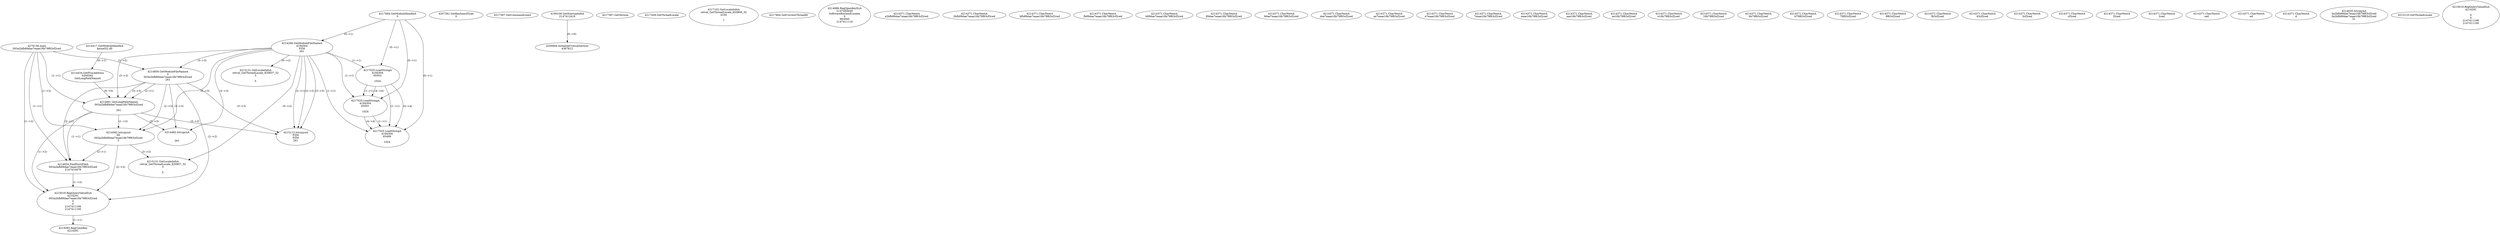 // Global SCDG with merge call
digraph {
	0 [label="4270136.main
003a2bfb89dae7eaae16b79f63cf2ced"]
	1 [label="4217684.GetModuleHandleA
0"]
	2 [label="4207361.GetKeyboardType
0"]
	3 [label="4217367.GetCommandLineA
"]
	4 [label="4199106.GetStartupInfoA
2147412416"]
	5 [label="4217387.GetVersion
"]
	6 [label="4217449.GetThreadLocale
"]
	7 [label="4217102.GetLocaleInfoA
retval_GetThreadLocale_820806_32
4100

7"]
	8 [label="4217464.GetCurrentThreadId
"]
	9 [label="4214286.GetModuleFileNameA
4194304
PZM
261"]
	1 -> 9 [label="(0-->1)"]
	10 [label="4214856.GetModuleFileNameA
0
003a2bfb89dae7eaae16b79f63cf2ced
261"]
	0 -> 10 [label="(1-->2)"]
	9 -> 10 [label="(3-->3)"]
	11 [label="4214886.RegOpenKeyExA
2147483649
Software\Borland\Locales
0
983065
2147411116"]
	12 [label="4214417.GetModuleHandleA
kernel32.dll"]
	13 [label="4214434.GetProcAddress
6295592
GetLongPathNameA"]
	12 -> 13 [label="(0-->1)"]
	14 [label="4214461.GetLongPathNameA
003a2bfb89dae7eaae16b79f63cf2ced

261"]
	0 -> 14 [label="(1-->1)"]
	10 -> 14 [label="(2-->1)"]
	9 -> 14 [label="(3-->3)"]
	10 -> 14 [label="(3-->3)"]
	13 -> 14 [label="(0-->0)"]
	15 [label="4214582.lstrcpynA
00
003a2bfb89dae7eaae16b79f63cf2ced
3"]
	0 -> 15 [label="(1-->2)"]
	10 -> 15 [label="(2-->2)"]
	14 -> 15 [label="(1-->2)"]
	9 -> 15 [label="(0-->3)"]
	16 [label="4214371.CharNextA
a2bfb89dae7eaae16b79f63cf2ced"]
	17 [label="4214371.CharNextA
2bfb89dae7eaae16b79f63cf2ced"]
	18 [label="4214371.CharNextA
bfb89dae7eaae16b79f63cf2ced"]
	19 [label="4214371.CharNextA
fb89dae7eaae16b79f63cf2ced"]
	20 [label="4214371.CharNextA
b89dae7eaae16b79f63cf2ced"]
	21 [label="4214371.CharNextA
89dae7eaae16b79f63cf2ced"]
	22 [label="4214371.CharNextA
9dae7eaae16b79f63cf2ced"]
	23 [label="4214371.CharNextA
dae7eaae16b79f63cf2ced"]
	24 [label="4214371.CharNextA
ae7eaae16b79f63cf2ced"]
	25 [label="4214371.CharNextA
e7eaae16b79f63cf2ced"]
	26 [label="4214371.CharNextA
7eaae16b79f63cf2ced"]
	27 [label="4214371.CharNextA
eaae16b79f63cf2ced"]
	28 [label="4214371.CharNextA
aae16b79f63cf2ced"]
	29 [label="4214371.CharNextA
ae16b79f63cf2ced"]
	30 [label="4214371.CharNextA
e16b79f63cf2ced"]
	31 [label="4214371.CharNextA
16b79f63cf2ced"]
	32 [label="4214371.CharNextA
6b79f63cf2ced"]
	33 [label="4214371.CharNextA
b79f63cf2ced"]
	34 [label="4214371.CharNextA
79f63cf2ced"]
	35 [label="4214371.CharNextA
9f63cf2ced"]
	36 [label="4214371.CharNextA
f63cf2ced"]
	37 [label="4214371.CharNextA
63cf2ced"]
	38 [label="4214371.CharNextA
3cf2ced"]
	39 [label="4214371.CharNextA
cf2ced"]
	40 [label="4214371.CharNextA
f2ced"]
	41 [label="4214371.CharNextA
2ced"]
	42 [label="4214371.CharNextA
ced"]
	43 [label="4214371.CharNextA
ed"]
	44 [label="4214371.CharNextA
d"]
	45 [label="4214635.lstrcpynA
3a2bfb89dae7eaae16b79f63cf2ced
3a2bfb89dae7eaae16b79f63cf2ced
31"]
	46 [label="4214654.FindFirstFileA
003a2bfb89dae7eaae16b79f63cf2ced
2147410478"]
	0 -> 46 [label="(1-->1)"]
	10 -> 46 [label="(2-->1)"]
	14 -> 46 [label="(1-->1)"]
	15 -> 46 [label="(2-->1)"]
	47 [label="4215019.RegQueryValueExA
4214291
003a2bfb89dae7eaae16b79f63cf2ced
0
0
2147411106
2147411100"]
	0 -> 47 [label="(1-->2)"]
	10 -> 47 [label="(2-->2)"]
	14 -> 47 [label="(1-->2)"]
	15 -> 47 [label="(2-->2)"]
	46 -> 47 [label="(1-->2)"]
	48 [label="4215083.RegCloseKey
4214291"]
	47 -> 48 [label="(1-->1)"]
	49 [label="4215112.lstrcpynA
PZM
PZM
261"]
	9 -> 49 [label="(2-->1)"]
	9 -> 49 [label="(2-->2)"]
	9 -> 49 [label="(3-->3)"]
	10 -> 49 [label="(3-->3)"]
	14 -> 49 [label="(3-->3)"]
	50 [label="4215125.GetThreadLocale
"]
	51 [label="4215131.GetLocaleInfoA
retval_GetThreadLocale_820857_32
3

5"]
	9 -> 51 [label="(0-->2)"]
	15 -> 51 [label="(3-->2)"]
	52 [label="4217025.LoadStringA
4194304
65502

1024"]
	1 -> 52 [label="(0-->1)"]
	9 -> 52 [label="(1-->1)"]
	53 [label="4217025.LoadStringA
4194304
65501

1024"]
	1 -> 53 [label="(0-->1)"]
	9 -> 53 [label="(1-->1)"]
	52 -> 53 [label="(1-->1)"]
	52 -> 53 [label="(4-->4)"]
	54 [label="4217025.LoadStringA
4194304
65499

1024"]
	1 -> 54 [label="(0-->1)"]
	9 -> 54 [label="(1-->1)"]
	52 -> 54 [label="(1-->1)"]
	53 -> 54 [label="(1-->1)"]
	52 -> 54 [label="(4-->4)"]
	53 -> 54 [label="(4-->4)"]
	55 [label="4200894.InitializeCriticalSection
4367812"]
	4 -> 55 [label="(0-->0)"]
	56 [label="4214482.lstrcpynA


261"]
	9 -> 56 [label="(3-->3)"]
	10 -> 56 [label="(3-->3)"]
	14 -> 56 [label="(3-->3)"]
	57 [label="4215019.RegQueryValueExA
4214291

0
0
2147411106
2147411100"]
	58 [label="4215131.GetLocaleInfoA
retval_GetThreadLocale_820837_32
3

5"]
	9 -> 58 [label="(0-->2)"]
}
